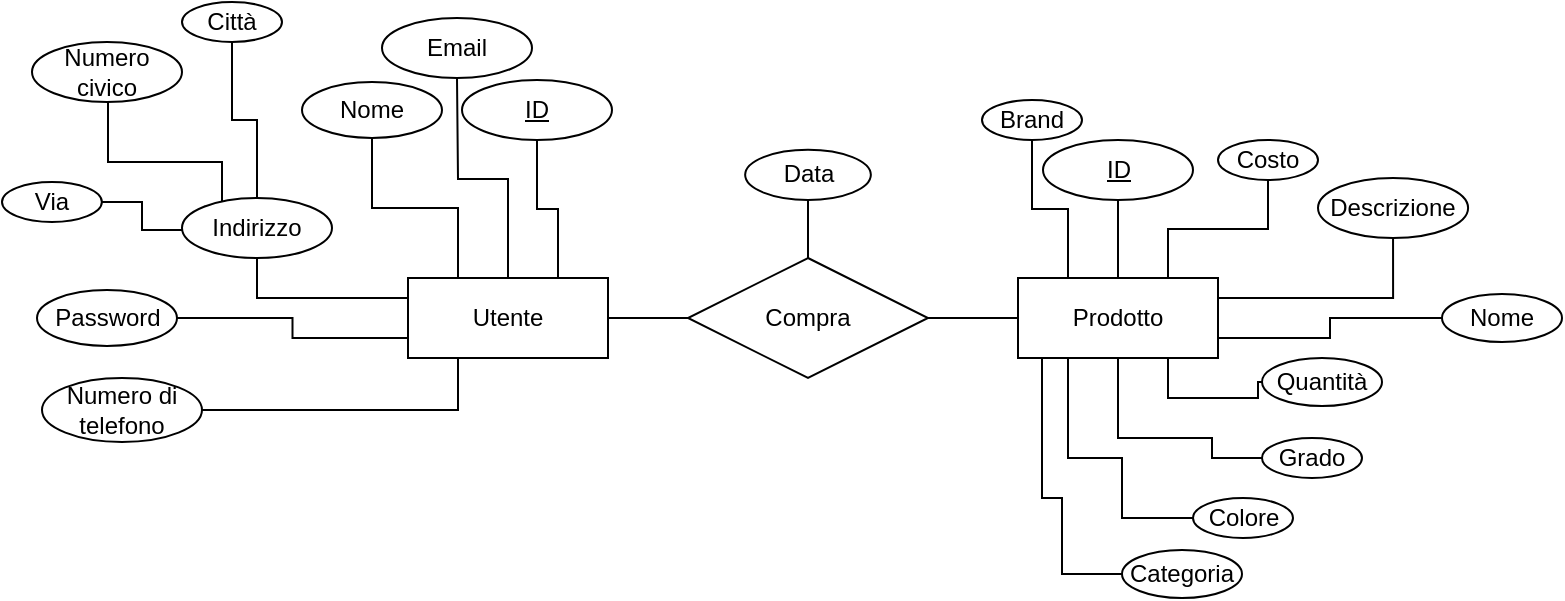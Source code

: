<mxfile version="20.7.4" type="device"><diagram id="R2lEEEUBdFMjLlhIrx00" name="Page-1"><mxGraphModel dx="1105" dy="662" grid="1" gridSize="10" guides="1" tooltips="1" connect="1" arrows="1" fold="1" page="1" pageScale="1" pageWidth="850" pageHeight="1100" math="0" shadow="0" extFonts="Permanent Marker^https://fonts.googleapis.com/css?family=Permanent+Marker"><root><mxCell id="0"/><mxCell id="1" parent="0"/><mxCell id="JjGm822L0s45csR6xWel-8" value="" style="edgeStyle=orthogonalEdgeStyle;rounded=0;orthogonalLoop=1;jettySize=auto;html=1;endArrow=none;endFill=0;" edge="1" parent="1" source="JjGm822L0s45csR6xWel-1" target="JjGm822L0s45csR6xWel-7"><mxGeometry relative="1" as="geometry"/></mxCell><mxCell id="JjGm822L0s45csR6xWel-40" style="edgeStyle=orthogonalEdgeStyle;rounded=0;orthogonalLoop=1;jettySize=auto;html=1;exitX=0.5;exitY=0;exitDx=0;exitDy=0;entryX=0.5;entryY=1;entryDx=0;entryDy=0;endArrow=none;endFill=0;" edge="1" parent="1" source="JjGm822L0s45csR6xWel-1" target="JjGm822L0s45csR6xWel-39"><mxGeometry relative="1" as="geometry"/></mxCell><mxCell id="JjGm822L0s45csR6xWel-41" style="edgeStyle=orthogonalEdgeStyle;rounded=0;orthogonalLoop=1;jettySize=auto;html=1;exitX=0.75;exitY=0;exitDx=0;exitDy=0;endArrow=none;endFill=0;" edge="1" parent="1" source="JjGm822L0s45csR6xWel-1" target="JjGm822L0s45csR6xWel-42"><mxGeometry relative="1" as="geometry"><mxPoint x="640.0" y="230" as="targetPoint"/></mxGeometry></mxCell><mxCell id="JjGm822L0s45csR6xWel-43" style="edgeStyle=orthogonalEdgeStyle;rounded=0;orthogonalLoop=1;jettySize=auto;html=1;exitX=1;exitY=0.25;exitDx=0;exitDy=0;endArrow=none;endFill=0;" edge="1" parent="1" source="JjGm822L0s45csR6xWel-1" target="JjGm822L0s45csR6xWel-44"><mxGeometry relative="1" as="geometry"><mxPoint x="680.0" y="270" as="targetPoint"/></mxGeometry></mxCell><mxCell id="JjGm822L0s45csR6xWel-47" style="edgeStyle=orthogonalEdgeStyle;rounded=0;orthogonalLoop=1;jettySize=auto;html=1;exitX=1;exitY=0.75;exitDx=0;exitDy=0;endArrow=none;endFill=0;" edge="1" parent="1" source="JjGm822L0s45csR6xWel-1" target="JjGm822L0s45csR6xWel-48"><mxGeometry relative="1" as="geometry"><mxPoint x="750" y="300.048" as="targetPoint"/></mxGeometry></mxCell><mxCell id="JjGm822L0s45csR6xWel-49" style="edgeStyle=orthogonalEdgeStyle;rounded=0;orthogonalLoop=1;jettySize=auto;html=1;exitX=0.75;exitY=1;exitDx=0;exitDy=0;endArrow=none;endFill=0;entryX=0;entryY=0.5;entryDx=0;entryDy=0;" edge="1" parent="1" source="JjGm822L0s45csR6xWel-1" target="JjGm822L0s45csR6xWel-50"><mxGeometry relative="1" as="geometry"><mxPoint x="700" y="350" as="targetPoint"/></mxGeometry></mxCell><mxCell id="JjGm822L0s45csR6xWel-51" style="edgeStyle=orthogonalEdgeStyle;rounded=0;orthogonalLoop=1;jettySize=auto;html=1;exitX=0.5;exitY=1;exitDx=0;exitDy=0;endArrow=none;endFill=0;" edge="1" parent="1" source="JjGm822L0s45csR6xWel-1" target="JjGm822L0s45csR6xWel-52"><mxGeometry relative="1" as="geometry"><mxPoint x="640" y="370" as="targetPoint"/><Array as="points"><mxPoint x="578" y="350"/><mxPoint x="625" y="350"/></Array></mxGeometry></mxCell><mxCell id="JjGm822L0s45csR6xWel-53" style="edgeStyle=orthogonalEdgeStyle;rounded=0;orthogonalLoop=1;jettySize=auto;html=1;exitX=0.25;exitY=1;exitDx=0;exitDy=0;endArrow=none;endFill=0;" edge="1" parent="1" source="JjGm822L0s45csR6xWel-1" target="JjGm822L0s45csR6xWel-54"><mxGeometry relative="1" as="geometry"><mxPoint x="580" y="400" as="targetPoint"/><Array as="points"><mxPoint x="553" y="360"/><mxPoint x="580" y="360"/></Array></mxGeometry></mxCell><mxCell id="JjGm822L0s45csR6xWel-57" style="edgeStyle=orthogonalEdgeStyle;rounded=0;orthogonalLoop=1;jettySize=auto;html=1;exitX=0.25;exitY=0;exitDx=0;exitDy=0;endArrow=none;endFill=0;" edge="1" parent="1" source="JjGm822L0s45csR6xWel-1" target="JjGm822L0s45csR6xWel-58"><mxGeometry relative="1" as="geometry"><mxPoint x="530" y="200" as="targetPoint"/></mxGeometry></mxCell><mxCell id="JjGm822L0s45csR6xWel-59" style="edgeStyle=orthogonalEdgeStyle;rounded=0;orthogonalLoop=1;jettySize=auto;html=1;exitX=0;exitY=1;exitDx=0;exitDy=0;endArrow=none;endFill=0;" edge="1" parent="1" source="JjGm822L0s45csR6xWel-1" target="JjGm822L0s45csR6xWel-60"><mxGeometry relative="1" as="geometry"><mxPoint x="550" y="410" as="targetPoint"/><Array as="points"><mxPoint x="540" y="310"/><mxPoint x="540" y="380"/><mxPoint x="550" y="380"/><mxPoint x="550" y="418"/></Array></mxGeometry></mxCell><mxCell id="JjGm822L0s45csR6xWel-1" value="Prodotto" style="whiteSpace=wrap;html=1;align=center;" vertex="1" parent="1"><mxGeometry x="528" y="270" width="100" height="40" as="geometry"/></mxCell><mxCell id="JjGm822L0s45csR6xWel-6" style="edgeStyle=orthogonalEdgeStyle;rounded=0;orthogonalLoop=1;jettySize=auto;html=1;exitX=1;exitY=0.5;exitDx=0;exitDy=0;endArrow=none;endFill=0;" edge="1" parent="1" source="JjGm822L0s45csR6xWel-2" target="JjGm822L0s45csR6xWel-7"><mxGeometry relative="1" as="geometry"><mxPoint x="393" y="290" as="targetPoint"/></mxGeometry></mxCell><mxCell id="JjGm822L0s45csR6xWel-11" style="edgeStyle=orthogonalEdgeStyle;rounded=0;orthogonalLoop=1;jettySize=auto;html=1;exitX=0.25;exitY=0;exitDx=0;exitDy=0;endArrow=none;endFill=0;" edge="1" parent="1" source="JjGm822L0s45csR6xWel-2" target="JjGm822L0s45csR6xWel-12"><mxGeometry relative="1" as="geometry"><mxPoint x="230" y="200" as="targetPoint"/></mxGeometry></mxCell><mxCell id="JjGm822L0s45csR6xWel-13" style="edgeStyle=orthogonalEdgeStyle;rounded=0;orthogonalLoop=1;jettySize=auto;html=1;exitX=0.5;exitY=0;exitDx=0;exitDy=0;endArrow=none;endFill=0;" edge="1" parent="1" source="JjGm822L0s45csR6xWel-2"><mxGeometry relative="1" as="geometry"><mxPoint x="247.5" y="170" as="targetPoint"/></mxGeometry></mxCell><mxCell id="JjGm822L0s45csR6xWel-15" style="edgeStyle=orthogonalEdgeStyle;rounded=0;orthogonalLoop=1;jettySize=auto;html=1;exitX=0.75;exitY=0;exitDx=0;exitDy=0;endArrow=none;endFill=0;" edge="1" parent="1" source="JjGm822L0s45csR6xWel-2" target="JjGm822L0s45csR6xWel-16"><mxGeometry relative="1" as="geometry"><mxPoint x="310" y="220" as="targetPoint"/></mxGeometry></mxCell><mxCell id="JjGm822L0s45csR6xWel-17" style="edgeStyle=orthogonalEdgeStyle;rounded=0;orthogonalLoop=1;jettySize=auto;html=1;exitX=0;exitY=0.25;exitDx=0;exitDy=0;endArrow=none;endFill=0;entryX=0.5;entryY=1;entryDx=0;entryDy=0;" edge="1" parent="1" source="JjGm822L0s45csR6xWel-2" target="JjGm822L0s45csR6xWel-37"><mxGeometry relative="1" as="geometry"><mxPoint x="155" y="260" as="targetPoint"/></mxGeometry></mxCell><mxCell id="JjGm822L0s45csR6xWel-55" style="edgeStyle=orthogonalEdgeStyle;rounded=0;orthogonalLoop=1;jettySize=auto;html=1;exitX=0;exitY=0.75;exitDx=0;exitDy=0;endArrow=none;endFill=0;" edge="1" parent="1" source="JjGm822L0s45csR6xWel-2" target="JjGm822L0s45csR6xWel-56"><mxGeometry relative="1" as="geometry"><mxPoint x="90.0" y="310" as="targetPoint"/></mxGeometry></mxCell><mxCell id="JjGm822L0s45csR6xWel-61" style="edgeStyle=orthogonalEdgeStyle;rounded=0;orthogonalLoop=1;jettySize=auto;html=1;exitX=0.25;exitY=1;exitDx=0;exitDy=0;endArrow=none;endFill=0;entryX=1;entryY=0.5;entryDx=0;entryDy=0;" edge="1" parent="1" source="JjGm822L0s45csR6xWel-2" target="JjGm822L0s45csR6xWel-62"><mxGeometry relative="1" as="geometry"><mxPoint x="120" y="350" as="targetPoint"/></mxGeometry></mxCell><mxCell id="JjGm822L0s45csR6xWel-2" value="Utente" style="whiteSpace=wrap;html=1;align=center;" vertex="1" parent="1"><mxGeometry x="223" y="270" width="100" height="40" as="geometry"/></mxCell><mxCell id="JjGm822L0s45csR6xWel-45" style="edgeStyle=orthogonalEdgeStyle;rounded=0;orthogonalLoop=1;jettySize=auto;html=1;exitX=0.5;exitY=0;exitDx=0;exitDy=0;endArrow=none;endFill=0;" edge="1" parent="1" source="JjGm822L0s45csR6xWel-7" target="JjGm822L0s45csR6xWel-46"><mxGeometry relative="1" as="geometry"><mxPoint x="422.857" y="230" as="targetPoint"/></mxGeometry></mxCell><mxCell id="JjGm822L0s45csR6xWel-7" value="Compra" style="shape=rhombus;perimeter=rhombusPerimeter;whiteSpace=wrap;html=1;align=center;" vertex="1" parent="1"><mxGeometry x="363" y="260" width="120" height="60" as="geometry"/></mxCell><mxCell id="JjGm822L0s45csR6xWel-12" value="Nome" style="ellipse;whiteSpace=wrap;html=1;align=center;" vertex="1" parent="1"><mxGeometry x="170" y="172" width="70" height="28" as="geometry"/></mxCell><mxCell id="JjGm822L0s45csR6xWel-16" value="ID" style="ellipse;whiteSpace=wrap;html=1;align=center;fontStyle=4;" vertex="1" parent="1"><mxGeometry x="250" y="171" width="75" height="30" as="geometry"/></mxCell><mxCell id="JjGm822L0s45csR6xWel-21" style="edgeStyle=orthogonalEdgeStyle;rounded=0;orthogonalLoop=1;jettySize=auto;html=1;endArrow=none;endFill=0;entryX=1;entryY=0.5;entryDx=0;entryDy=0;exitX=0;exitY=0.5;exitDx=0;exitDy=0;" edge="1" parent="1" source="JjGm822L0s45csR6xWel-37" target="JjGm822L0s45csR6xWel-35"><mxGeometry relative="1" as="geometry"><mxPoint x="80" y="232" as="targetPoint"/><mxPoint x="120.0" y="246.029" as="sourcePoint"/><Array as="points"><mxPoint x="120" y="246"/><mxPoint x="90" y="246"/><mxPoint x="90" y="232"/></Array></mxGeometry></mxCell><mxCell id="JjGm822L0s45csR6xWel-23" style="edgeStyle=orthogonalEdgeStyle;rounded=0;orthogonalLoop=1;jettySize=auto;html=1;exitX=0.5;exitY=0;exitDx=0;exitDy=0;endArrow=none;endFill=0;entryX=0.5;entryY=1;entryDx=0;entryDy=0;" edge="1" parent="1" source="JjGm822L0s45csR6xWel-37" target="JjGm822L0s45csR6xWel-34"><mxGeometry relative="1" as="geometry"><mxPoint x="135" y="152" as="targetPoint"/><mxPoint x="138.83" y="232.476" as="sourcePoint"/></mxGeometry></mxCell><mxCell id="JjGm822L0s45csR6xWel-25" style="edgeStyle=orthogonalEdgeStyle;rounded=0;orthogonalLoop=1;jettySize=auto;html=1;exitX=0;exitY=0;exitDx=0;exitDy=0;endArrow=none;endFill=0;" edge="1" parent="1" source="JjGm822L0s45csR6xWel-37" target="JjGm822L0s45csR6xWel-28"><mxGeometry relative="1" as="geometry"><mxPoint x="80" y="172" as="targetPoint"/><mxPoint x="130.048" y="236.183" as="sourcePoint"/><Array as="points"><mxPoint x="130" y="234"/><mxPoint x="130" y="212"/><mxPoint x="73" y="212"/></Array></mxGeometry></mxCell><mxCell id="JjGm822L0s45csR6xWel-28" value="Numero civico" style="ellipse;whiteSpace=wrap;html=1;align=center;" vertex="1" parent="1"><mxGeometry x="35" y="152" width="75" height="30" as="geometry"/></mxCell><mxCell id="JjGm822L0s45csR6xWel-30" value="Email" style="ellipse;whiteSpace=wrap;html=1;align=center;" vertex="1" parent="1"><mxGeometry x="210" y="140" width="75" height="30" as="geometry"/></mxCell><mxCell id="JjGm822L0s45csR6xWel-34" value="Città" style="ellipse;whiteSpace=wrap;html=1;align=center;" vertex="1" parent="1"><mxGeometry x="110" y="132" width="50" height="20" as="geometry"/></mxCell><mxCell id="JjGm822L0s45csR6xWel-35" value="Via" style="ellipse;whiteSpace=wrap;html=1;align=center;" vertex="1" parent="1"><mxGeometry x="20" y="222" width="49.93" height="19.97" as="geometry"/></mxCell><mxCell id="JjGm822L0s45csR6xWel-37" value="Indirizzo" style="ellipse;whiteSpace=wrap;html=1;align=center;" vertex="1" parent="1"><mxGeometry x="110" y="230" width="75" height="30" as="geometry"/></mxCell><mxCell id="JjGm822L0s45csR6xWel-39" value="ID" style="ellipse;whiteSpace=wrap;html=1;align=center;fontStyle=4;" vertex="1" parent="1"><mxGeometry x="540.5" y="201" width="75" height="30" as="geometry"/></mxCell><mxCell id="JjGm822L0s45csR6xWel-42" value="Costo" style="ellipse;whiteSpace=wrap;html=1;align=center;" vertex="1" parent="1"><mxGeometry x="628" y="201" width="50" height="20" as="geometry"/></mxCell><mxCell id="JjGm822L0s45csR6xWel-44" value="Descrizione" style="ellipse;whiteSpace=wrap;html=1;align=center;" vertex="1" parent="1"><mxGeometry x="678" y="219.98" width="75.05" height="30.02" as="geometry"/></mxCell><mxCell id="JjGm822L0s45csR6xWel-46" value="Data" style="ellipse;whiteSpace=wrap;html=1;align=center;" vertex="1" parent="1"><mxGeometry x="391.57" y="205.86" width="62.86" height="25.14" as="geometry"/></mxCell><mxCell id="JjGm822L0s45csR6xWel-48" value="Nome" style="ellipse;whiteSpace=wrap;html=1;align=center;" vertex="1" parent="1"><mxGeometry x="740" y="278" width="60" height="24" as="geometry"/></mxCell><mxCell id="JjGm822L0s45csR6xWel-50" value="Quantità" style="ellipse;whiteSpace=wrap;html=1;align=center;" vertex="1" parent="1"><mxGeometry x="650" y="310" width="60" height="24" as="geometry"/></mxCell><mxCell id="JjGm822L0s45csR6xWel-52" value="Grado" style="ellipse;whiteSpace=wrap;html=1;align=center;" vertex="1" parent="1"><mxGeometry x="650" y="350" width="50" height="20" as="geometry"/></mxCell><mxCell id="JjGm822L0s45csR6xWel-54" value="Colore" style="ellipse;whiteSpace=wrap;html=1;align=center;" vertex="1" parent="1"><mxGeometry x="615.5" y="380" width="50" height="20" as="geometry"/></mxCell><mxCell id="JjGm822L0s45csR6xWel-56" value="Password" style="ellipse;whiteSpace=wrap;html=1;align=center;" vertex="1" parent="1"><mxGeometry x="37.5" y="276" width="70" height="28" as="geometry"/></mxCell><mxCell id="JjGm822L0s45csR6xWel-58" value="Brand" style="ellipse;whiteSpace=wrap;html=1;align=center;" vertex="1" parent="1"><mxGeometry x="510" y="181" width="50" height="20" as="geometry"/></mxCell><mxCell id="JjGm822L0s45csR6xWel-60" value="Categoria" style="ellipse;whiteSpace=wrap;html=1;align=center;" vertex="1" parent="1"><mxGeometry x="580" y="406" width="60" height="24" as="geometry"/></mxCell><mxCell id="JjGm822L0s45csR6xWel-62" value="Numero di telefono" style="ellipse;whiteSpace=wrap;html=1;align=center;" vertex="1" parent="1"><mxGeometry x="40" y="320" width="80" height="32" as="geometry"/></mxCell></root></mxGraphModel></diagram></mxfile>